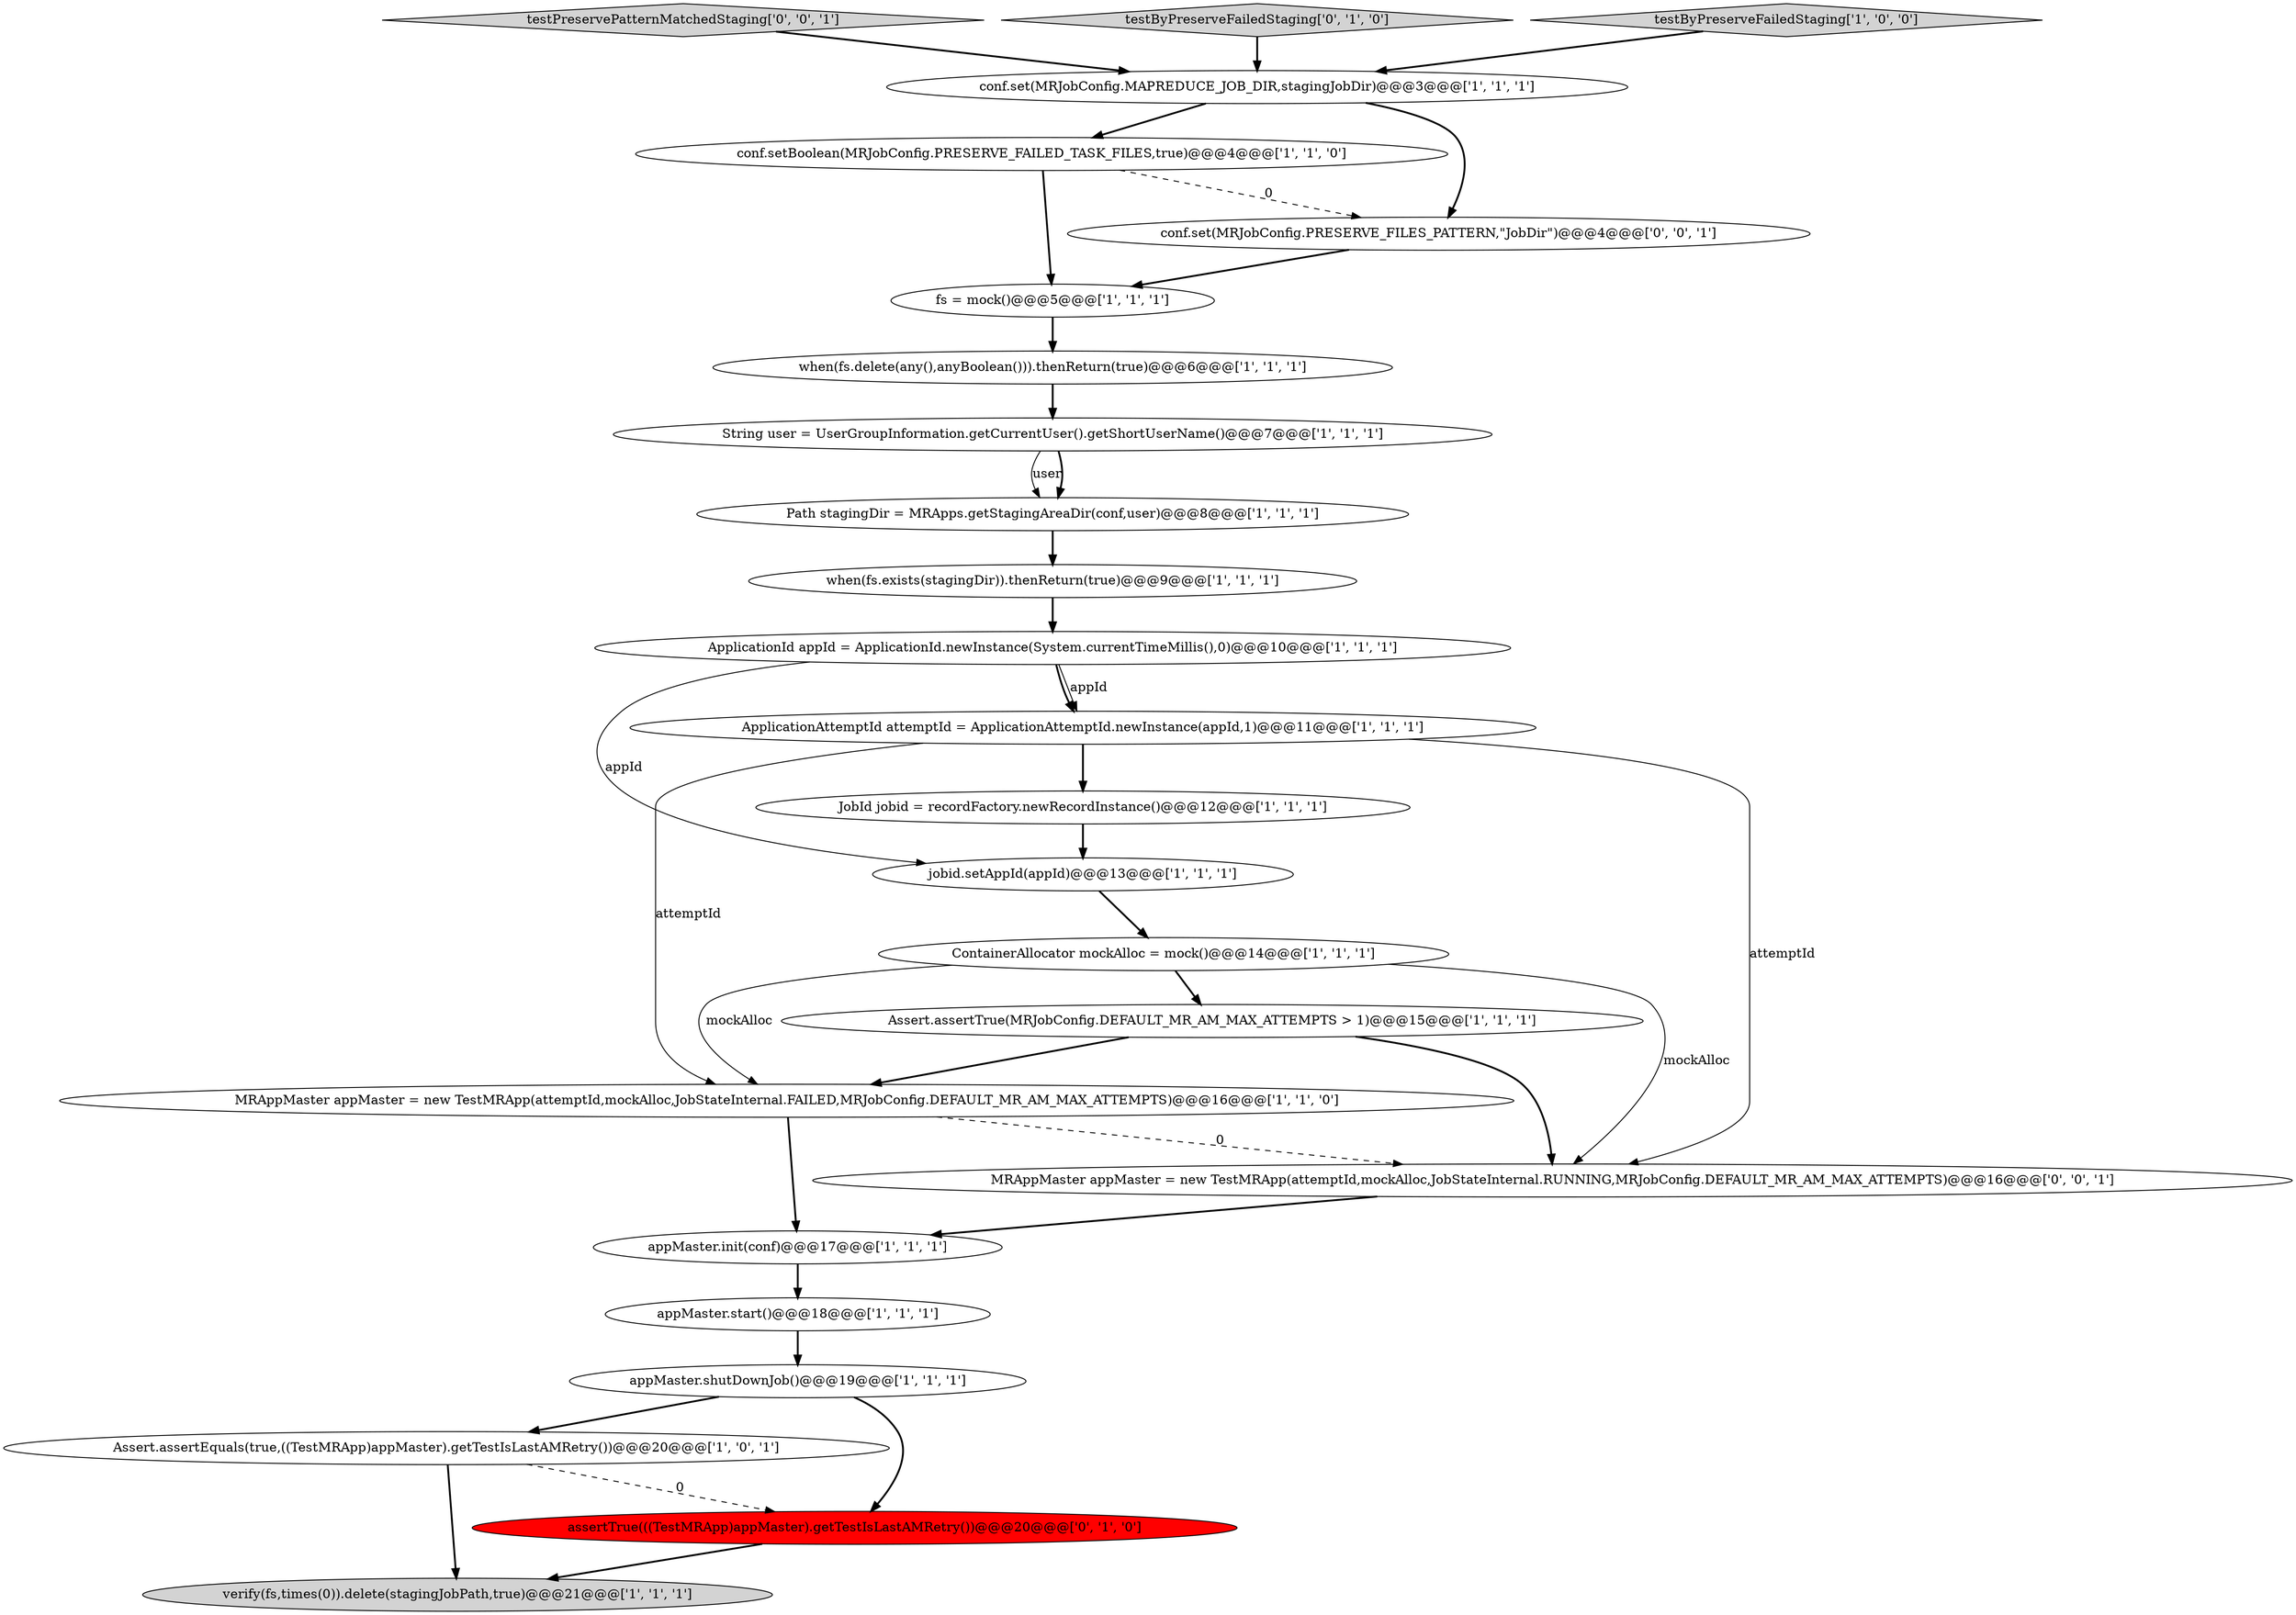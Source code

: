 digraph {
24 [style = filled, label = "testPreservePatternMatchedStaging['0', '0', '1']", fillcolor = lightgray, shape = diamond image = "AAA0AAABBB3BBB"];
4 [style = filled, label = "conf.setBoolean(MRJobConfig.PRESERVE_FAILED_TASK_FILES,true)@@@4@@@['1', '1', '0']", fillcolor = white, shape = ellipse image = "AAA0AAABBB1BBB"];
19 [style = filled, label = "Assert.assertTrue(MRJobConfig.DEFAULT_MR_AM_MAX_ATTEMPTS > 1)@@@15@@@['1', '1', '1']", fillcolor = white, shape = ellipse image = "AAA0AAABBB1BBB"];
12 [style = filled, label = "fs = mock()@@@5@@@['1', '1', '1']", fillcolor = white, shape = ellipse image = "AAA0AAABBB1BBB"];
1 [style = filled, label = "ApplicationAttemptId attemptId = ApplicationAttemptId.newInstance(appId,1)@@@11@@@['1', '1', '1']", fillcolor = white, shape = ellipse image = "AAA0AAABBB1BBB"];
14 [style = filled, label = "conf.set(MRJobConfig.MAPREDUCE_JOB_DIR,stagingJobDir)@@@3@@@['1', '1', '1']", fillcolor = white, shape = ellipse image = "AAA0AAABBB1BBB"];
17 [style = filled, label = "appMaster.start()@@@18@@@['1', '1', '1']", fillcolor = white, shape = ellipse image = "AAA0AAABBB1BBB"];
9 [style = filled, label = "ContainerAllocator mockAlloc = mock()@@@14@@@['1', '1', '1']", fillcolor = white, shape = ellipse image = "AAA0AAABBB1BBB"];
13 [style = filled, label = "verify(fs,times(0)).delete(stagingJobPath,true)@@@21@@@['1', '1', '1']", fillcolor = lightgray, shape = ellipse image = "AAA0AAABBB1BBB"];
5 [style = filled, label = "String user = UserGroupInformation.getCurrentUser().getShortUserName()@@@7@@@['1', '1', '1']", fillcolor = white, shape = ellipse image = "AAA0AAABBB1BBB"];
15 [style = filled, label = "when(fs.exists(stagingDir)).thenReturn(true)@@@9@@@['1', '1', '1']", fillcolor = white, shape = ellipse image = "AAA0AAABBB1BBB"];
6 [style = filled, label = "MRAppMaster appMaster = new TestMRApp(attemptId,mockAlloc,JobStateInternal.FAILED,MRJobConfig.DEFAULT_MR_AM_MAX_ATTEMPTS)@@@16@@@['1', '1', '0']", fillcolor = white, shape = ellipse image = "AAA0AAABBB1BBB"];
8 [style = filled, label = "ApplicationId appId = ApplicationId.newInstance(System.currentTimeMillis(),0)@@@10@@@['1', '1', '1']", fillcolor = white, shape = ellipse image = "AAA0AAABBB1BBB"];
18 [style = filled, label = "Assert.assertEquals(true,((TestMRApp)appMaster).getTestIsLastAMRetry())@@@20@@@['1', '0', '1']", fillcolor = white, shape = ellipse image = "AAA0AAABBB1BBB"];
11 [style = filled, label = "jobid.setAppId(appId)@@@13@@@['1', '1', '1']", fillcolor = white, shape = ellipse image = "AAA0AAABBB1BBB"];
0 [style = filled, label = "appMaster.shutDownJob()@@@19@@@['1', '1', '1']", fillcolor = white, shape = ellipse image = "AAA0AAABBB1BBB"];
20 [style = filled, label = "testByPreserveFailedStaging['0', '1', '0']", fillcolor = lightgray, shape = diamond image = "AAA0AAABBB2BBB"];
10 [style = filled, label = "JobId jobid = recordFactory.newRecordInstance()@@@12@@@['1', '1', '1']", fillcolor = white, shape = ellipse image = "AAA0AAABBB1BBB"];
7 [style = filled, label = "Path stagingDir = MRApps.getStagingAreaDir(conf,user)@@@8@@@['1', '1', '1']", fillcolor = white, shape = ellipse image = "AAA0AAABBB1BBB"];
21 [style = filled, label = "assertTrue(((TestMRApp)appMaster).getTestIsLastAMRetry())@@@20@@@['0', '1', '0']", fillcolor = red, shape = ellipse image = "AAA1AAABBB2BBB"];
22 [style = filled, label = "conf.set(MRJobConfig.PRESERVE_FILES_PATTERN,\"JobDir\")@@@4@@@['0', '0', '1']", fillcolor = white, shape = ellipse image = "AAA0AAABBB3BBB"];
16 [style = filled, label = "testByPreserveFailedStaging['1', '0', '0']", fillcolor = lightgray, shape = diamond image = "AAA0AAABBB1BBB"];
3 [style = filled, label = "appMaster.init(conf)@@@17@@@['1', '1', '1']", fillcolor = white, shape = ellipse image = "AAA0AAABBB1BBB"];
2 [style = filled, label = "when(fs.delete(any(),anyBoolean())).thenReturn(true)@@@6@@@['1', '1', '1']", fillcolor = white, shape = ellipse image = "AAA0AAABBB1BBB"];
23 [style = filled, label = "MRAppMaster appMaster = new TestMRApp(attemptId,mockAlloc,JobStateInternal.RUNNING,MRJobConfig.DEFAULT_MR_AM_MAX_ATTEMPTS)@@@16@@@['0', '0', '1']", fillcolor = white, shape = ellipse image = "AAA0AAABBB3BBB"];
6->3 [style = bold, label=""];
9->6 [style = solid, label="mockAlloc"];
2->5 [style = bold, label=""];
14->22 [style = bold, label=""];
1->23 [style = solid, label="attemptId"];
20->14 [style = bold, label=""];
23->3 [style = bold, label=""];
0->21 [style = bold, label=""];
4->22 [style = dashed, label="0"];
11->9 [style = bold, label=""];
19->6 [style = bold, label=""];
8->11 [style = solid, label="appId"];
24->14 [style = bold, label=""];
8->1 [style = bold, label=""];
12->2 [style = bold, label=""];
17->0 [style = bold, label=""];
5->7 [style = solid, label="user"];
22->12 [style = bold, label=""];
19->23 [style = bold, label=""];
1->6 [style = solid, label="attemptId"];
18->21 [style = dashed, label="0"];
18->13 [style = bold, label=""];
4->12 [style = bold, label=""];
9->19 [style = bold, label=""];
5->7 [style = bold, label=""];
7->15 [style = bold, label=""];
3->17 [style = bold, label=""];
0->18 [style = bold, label=""];
16->14 [style = bold, label=""];
8->1 [style = solid, label="appId"];
9->23 [style = solid, label="mockAlloc"];
1->10 [style = bold, label=""];
15->8 [style = bold, label=""];
6->23 [style = dashed, label="0"];
21->13 [style = bold, label=""];
14->4 [style = bold, label=""];
10->11 [style = bold, label=""];
}
